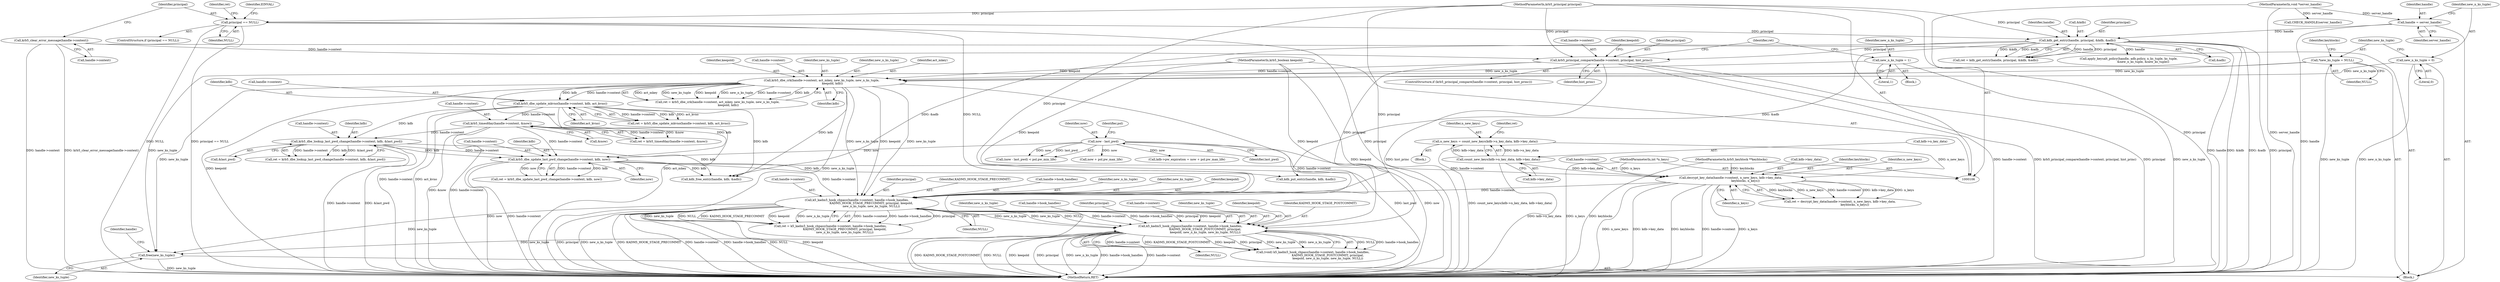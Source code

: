 digraph "0_krb5_af0ed4df4dfae762ab5fb605f5a0c8f59cb4f6ca@API" {
"1000431" [label="(Call,free(new_ks_tuple))"];
"1000387" [label="(Call,k5_kadm5_hook_chpass(handle->context, handle->hook_handles,\n                               KADM5_HOOK_STAGE_PRECOMMIT, principal, keepold,\n                               new_n_ks_tuple, new_ks_tuple, NULL))"];
"1000337" [label="(Call,krb5_dbe_update_last_pwd_change(handle->context, kdb, now))"];
"1000279" [label="(Call,krb5_dbe_lookup_last_pwd_change(handle->context, kdb, &last_pwd))"];
"1000244" [label="(Call,krb5_timeofday(handle->context, &now))"];
"1000228" [label="(Call,krb5_dbe_update_mkvno(handle->context, kdb, act_kvno))"];
"1000214" [label="(Call,krb5_dbe_crk(handle->context, act_mkey, new_ks_tuple, new_n_ks_tuple,\n                       keepold, kdb))"];
"1000187" [label="(Call,krb5_principal_compare(handle->context, principal, hist_princ))"];
"1000148" [label="(Call,krb5_clear_error_message(handle->context))"];
"1000161" [label="(Call,kdb_get_entry(handle, principal, &kdb, &adb))"];
"1000127" [label="(Call,handle = server_handle)"];
"1000107" [label="(MethodParameterIn,void *server_handle)"];
"1000153" [label="(Call,principal == NULL)"];
"1000108" [label="(MethodParameterIn,krb5_principal principal)"];
"1000137" [label="(Call,*new_ks_tuple = NULL)"];
"1000133" [label="(Call,new_n_ks_tuple = 0)"];
"1000198" [label="(Call,new_n_ks_tuple = 1)"];
"1000109" [label="(MethodParameterIn,krb5_boolean keepold)"];
"1000292" [label="(Call,now - last_pwd)"];
"1000365" [label="(Call,decrypt_key_data(handle->context, n_new_keys, kdb->key_data,\n                                keyblocks, n_keys))"];
"1000354" [label="(Call,n_new_keys = count_new_keys(kdb->n_key_data, kdb->key_data))"];
"1000356" [label="(Call,count_new_keys(kdb->n_key_data, kdb->key_data))"];
"1000112" [label="(MethodParameterIn,krb5_keyblock **keyblocks)"];
"1000113" [label="(MethodParameterIn,int *n_keys)"];
"1000414" [label="(Call,k5_kadm5_hook_chpass(handle->context, handle->hook_handles,\n                                KADM5_HOOK_STAGE_POSTCOMMIT, principal,\n                                keepold, new_n_ks_tuple, new_ks_tuple, NULL))"];
"1000432" [label="(Identifier,new_ks_tuple)"];
"1000422" [label="(Identifier,principal)"];
"1000433" [label="(Call,kdb_free_entry(handle, kdb, &adb))"];
"1000141" [label="(Identifier,keyblocks)"];
"1000365" [label="(Call,decrypt_key_data(handle->context, n_new_keys, kdb->key_data,\n                                keyblocks, n_keys))"];
"1000162" [label="(Identifier,handle)"];
"1000160" [label="(Identifier,ret)"];
"1000193" [label="(Block,)"];
"1000202" [label="(Identifier,ret)"];
"1000387" [label="(Call,k5_kadm5_hook_chpass(handle->context, handle->hook_handles,\n                               KADM5_HOOK_STAGE_PRECOMMIT, principal, keepold,\n                               new_n_ks_tuple, new_ks_tuple, NULL))"];
"1000129" [label="(Identifier,server_handle)"];
"1000277" [label="(Call,ret = krb5_dbe_lookup_last_pwd_change(handle->context, kdb, &last_pwd))"];
"1000353" [label="(Block,)"];
"1000233" [label="(Identifier,act_kvno)"];
"1000152" [label="(ControlStructure,if (principal == NULL))"];
"1000355" [label="(Identifier,n_new_keys)"];
"1000448" [label="(MethodReturn,RET)"];
"1000406" [label="(Call,kdb_put_entry(handle, kdb, &adb))"];
"1000212" [label="(Call,ret = krb5_dbe_crk(handle->context, act_mkey, new_ks_tuple, new_n_ks_tuple,\n                       keepold, kdb))"];
"1000218" [label="(Identifier,act_mkey)"];
"1000157" [label="(Identifier,EINVAL)"];
"1000296" [label="(Identifier,pol)"];
"1000356" [label="(Call,count_new_keys(kdb->n_key_data, kdb->key_data))"];
"1000139" [label="(Identifier,NULL)"];
"1000415" [label="(Call,handle->context)"];
"1000431" [label="(Call,free(new_ks_tuple))"];
"1000242" [label="(Call,ret = krb5_timeofday(handle->context, &now))"];
"1000159" [label="(Call,ret = kdb_get_entry(handle, principal, &kdb, &adb))"];
"1000335" [label="(Call,ret = krb5_dbe_update_last_pwd_change(handle->context, kdb, now))"];
"1000186" [label="(ControlStructure,if (krb5_principal_compare(handle->context, principal, hist_princ)))"];
"1000188" [label="(Call,handle->context)"];
"1000221" [label="(Identifier,keepold)"];
"1000187" [label="(Call,krb5_principal_compare(handle->context, principal, hist_princ))"];
"1000200" [label="(Literal,1)"];
"1000341" [label="(Identifier,kdb)"];
"1000338" [label="(Call,handle->context)"];
"1000138" [label="(Identifier,new_ks_tuple)"];
"1000354" [label="(Call,n_new_keys = count_new_keys(kdb->n_key_data, kdb->key_data))"];
"1000434" [label="(Identifier,handle)"];
"1000154" [label="(Identifier,principal)"];
"1000172" [label="(Call,apply_keysalt_policy(handle, adb.policy, n_ks_tuple, ks_tuple,\n                               &new_n_ks_tuple, &new_ks_tuple))"];
"1000215" [label="(Call,handle->context)"];
"1000244" [label="(Call,krb5_timeofday(handle->context, &now))"];
"1000248" [label="(Call,&now)"];
"1000137" [label="(Call,*new_ks_tuple = NULL)"];
"1000214" [label="(Call,krb5_dbe_crk(handle->context, act_mkey, new_ks_tuple, new_n_ks_tuple,\n                       keepold, kdb))"];
"1000146" [label="(Call,CHECK_HANDLE(server_handle))"];
"1000198" [label="(Call,new_n_ks_tuple = 1)"];
"1000414" [label="(Call,k5_kadm5_hook_chpass(handle->context, handle->hook_handles,\n                                KADM5_HOOK_STAGE_POSTCOMMIT, principal,\n                                keepold, new_n_ks_tuple, new_ks_tuple, NULL))"];
"1000127" [label="(Call,handle = server_handle)"];
"1000342" [label="(Identifier,now)"];
"1000292" [label="(Call,now - last_pwd)"];
"1000228" [label="(Call,krb5_dbe_update_mkvno(handle->context, kdb, act_kvno))"];
"1000284" [label="(Call,&last_pwd)"];
"1000161" [label="(Call,kdb_get_entry(handle, principal, &kdb, &adb))"];
"1000360" [label="(Call,kdb->key_data)"];
"1000166" [label="(Call,&adb)"];
"1000337" [label="(Call,krb5_dbe_update_last_pwd_change(handle->context, kdb, now))"];
"1000128" [label="(Identifier,handle)"];
"1000222" [label="(Identifier,kdb)"];
"1000113" [label="(MethodParameterIn,int *n_keys)"];
"1000134" [label="(Identifier,new_n_ks_tuple)"];
"1000357" [label="(Call,kdb->n_key_data)"];
"1000385" [label="(Call,ret = k5_kadm5_hook_chpass(handle->context, handle->hook_handles,\n                               KADM5_HOOK_STAGE_PRECOMMIT, principal, keepold,\n                               new_n_ks_tuple, new_ks_tuple, NULL))"];
"1000280" [label="(Call,handle->context)"];
"1000425" [label="(Identifier,new_ks_tuple)"];
"1000423" [label="(Identifier,keepold)"];
"1000399" [label="(Identifier,NULL)"];
"1000109" [label="(MethodParameterIn,krb5_boolean keepold)"];
"1000283" [label="(Identifier,kdb)"];
"1000421" [label="(Identifier,KADM5_HOOK_STAGE_POSTCOMMIT)"];
"1000153" [label="(Call,principal == NULL)"];
"1000394" [label="(Identifier,KADM5_HOOK_STAGE_PRECOMMIT)"];
"1000219" [label="(Identifier,new_ks_tuple)"];
"1000294" [label="(Identifier,last_pwd)"];
"1000164" [label="(Call,&kdb)"];
"1000370" [label="(Call,kdb->key_data)"];
"1000229" [label="(Call,handle->context)"];
"1000373" [label="(Identifier,keyblocks)"];
"1000364" [label="(Identifier,ret)"];
"1000412" [label="(Call,(void) k5_kadm5_hook_chpass(handle->context, handle->hook_handles,\n                                KADM5_HOOK_STAGE_POSTCOMMIT, principal,\n                                keepold, new_n_ks_tuple, new_ks_tuple, NULL))"];
"1000192" [label="(Identifier,hist_princ)"];
"1000195" [label="(Identifier,keepold)"];
"1000112" [label="(MethodParameterIn,krb5_keyblock **keyblocks)"];
"1000424" [label="(Identifier,new_n_ks_tuple)"];
"1000245" [label="(Call,handle->context)"];
"1000391" [label="(Call,handle->hook_handles)"];
"1000363" [label="(Call,ret = decrypt_key_data(handle->context, n_new_keys, kdb->key_data,\n                                keyblocks, n_keys))"];
"1000397" [label="(Identifier,new_n_ks_tuple)"];
"1000148" [label="(Call,krb5_clear_error_message(handle->context))"];
"1000398" [label="(Identifier,new_ks_tuple)"];
"1000279" [label="(Call,krb5_dbe_lookup_last_pwd_change(handle->context, kdb, &last_pwd))"];
"1000226" [label="(Call,ret = krb5_dbe_update_mkvno(handle->context, kdb, act_kvno))"];
"1000369" [label="(Identifier,n_new_keys)"];
"1000135" [label="(Literal,0)"];
"1000149" [label="(Call,handle->context)"];
"1000291" [label="(Call,(now - last_pwd) < pol.pw_min_life)"];
"1000317" [label="(Call,now + pol.pw_max_life)"];
"1000232" [label="(Identifier,kdb)"];
"1000396" [label="(Identifier,keepold)"];
"1000374" [label="(Identifier,n_keys)"];
"1000388" [label="(Call,handle->context)"];
"1000114" [label="(Block,)"];
"1000395" [label="(Identifier,principal)"];
"1000163" [label="(Identifier,principal)"];
"1000107" [label="(MethodParameterIn,void *server_handle)"];
"1000313" [label="(Call,kdb->pw_expiration = now + pol.pw_max_life)"];
"1000418" [label="(Call,handle->hook_handles)"];
"1000191" [label="(Identifier,principal)"];
"1000293" [label="(Identifier,now)"];
"1000155" [label="(Identifier,NULL)"];
"1000133" [label="(Call,new_n_ks_tuple = 0)"];
"1000426" [label="(Identifier,NULL)"];
"1000220" [label="(Identifier,new_n_ks_tuple)"];
"1000199" [label="(Identifier,new_n_ks_tuple)"];
"1000366" [label="(Call,handle->context)"];
"1000108" [label="(MethodParameterIn,krb5_principal principal)"];
"1000431" -> "1000114"  [label="AST: "];
"1000431" -> "1000432"  [label="CFG: "];
"1000432" -> "1000431"  [label="AST: "];
"1000434" -> "1000431"  [label="CFG: "];
"1000431" -> "1000448"  [label="DDG: new_ks_tuple"];
"1000387" -> "1000431"  [label="DDG: new_ks_tuple"];
"1000214" -> "1000431"  [label="DDG: new_ks_tuple"];
"1000414" -> "1000431"  [label="DDG: new_ks_tuple"];
"1000137" -> "1000431"  [label="DDG: new_ks_tuple"];
"1000387" -> "1000385"  [label="AST: "];
"1000387" -> "1000399"  [label="CFG: "];
"1000388" -> "1000387"  [label="AST: "];
"1000391" -> "1000387"  [label="AST: "];
"1000394" -> "1000387"  [label="AST: "];
"1000395" -> "1000387"  [label="AST: "];
"1000396" -> "1000387"  [label="AST: "];
"1000397" -> "1000387"  [label="AST: "];
"1000398" -> "1000387"  [label="AST: "];
"1000399" -> "1000387"  [label="AST: "];
"1000385" -> "1000387"  [label="CFG: "];
"1000387" -> "1000448"  [label="DDG: keepold"];
"1000387" -> "1000448"  [label="DDG: new_n_ks_tuple"];
"1000387" -> "1000448"  [label="DDG: KADM5_HOOK_STAGE_PRECOMMIT"];
"1000387" -> "1000448"  [label="DDG: handle->context"];
"1000387" -> "1000448"  [label="DDG: handle->hook_handles"];
"1000387" -> "1000448"  [label="DDG: NULL"];
"1000387" -> "1000448"  [label="DDG: principal"];
"1000387" -> "1000385"  [label="DDG: handle->context"];
"1000387" -> "1000385"  [label="DDG: handle->hook_handles"];
"1000387" -> "1000385"  [label="DDG: principal"];
"1000387" -> "1000385"  [label="DDG: new_ks_tuple"];
"1000387" -> "1000385"  [label="DDG: NULL"];
"1000387" -> "1000385"  [label="DDG: KADM5_HOOK_STAGE_PRECOMMIT"];
"1000387" -> "1000385"  [label="DDG: keepold"];
"1000387" -> "1000385"  [label="DDG: new_n_ks_tuple"];
"1000337" -> "1000387"  [label="DDG: handle->context"];
"1000365" -> "1000387"  [label="DDG: handle->context"];
"1000187" -> "1000387"  [label="DDG: principal"];
"1000108" -> "1000387"  [label="DDG: principal"];
"1000214" -> "1000387"  [label="DDG: keepold"];
"1000214" -> "1000387"  [label="DDG: new_n_ks_tuple"];
"1000214" -> "1000387"  [label="DDG: new_ks_tuple"];
"1000109" -> "1000387"  [label="DDG: keepold"];
"1000153" -> "1000387"  [label="DDG: NULL"];
"1000387" -> "1000414"  [label="DDG: handle->context"];
"1000387" -> "1000414"  [label="DDG: handle->hook_handles"];
"1000387" -> "1000414"  [label="DDG: principal"];
"1000387" -> "1000414"  [label="DDG: keepold"];
"1000387" -> "1000414"  [label="DDG: new_n_ks_tuple"];
"1000387" -> "1000414"  [label="DDG: new_ks_tuple"];
"1000387" -> "1000414"  [label="DDG: NULL"];
"1000337" -> "1000335"  [label="AST: "];
"1000337" -> "1000342"  [label="CFG: "];
"1000338" -> "1000337"  [label="AST: "];
"1000341" -> "1000337"  [label="AST: "];
"1000342" -> "1000337"  [label="AST: "];
"1000335" -> "1000337"  [label="CFG: "];
"1000337" -> "1000448"  [label="DDG: handle->context"];
"1000337" -> "1000448"  [label="DDG: now"];
"1000337" -> "1000335"  [label="DDG: handle->context"];
"1000337" -> "1000335"  [label="DDG: kdb"];
"1000337" -> "1000335"  [label="DDG: now"];
"1000279" -> "1000337"  [label="DDG: handle->context"];
"1000279" -> "1000337"  [label="DDG: kdb"];
"1000244" -> "1000337"  [label="DDG: handle->context"];
"1000228" -> "1000337"  [label="DDG: kdb"];
"1000292" -> "1000337"  [label="DDG: now"];
"1000337" -> "1000365"  [label="DDG: handle->context"];
"1000337" -> "1000406"  [label="DDG: kdb"];
"1000337" -> "1000433"  [label="DDG: kdb"];
"1000279" -> "1000277"  [label="AST: "];
"1000279" -> "1000284"  [label="CFG: "];
"1000280" -> "1000279"  [label="AST: "];
"1000283" -> "1000279"  [label="AST: "];
"1000284" -> "1000279"  [label="AST: "];
"1000277" -> "1000279"  [label="CFG: "];
"1000279" -> "1000448"  [label="DDG: &last_pwd"];
"1000279" -> "1000448"  [label="DDG: handle->context"];
"1000279" -> "1000277"  [label="DDG: handle->context"];
"1000279" -> "1000277"  [label="DDG: kdb"];
"1000279" -> "1000277"  [label="DDG: &last_pwd"];
"1000244" -> "1000279"  [label="DDG: handle->context"];
"1000228" -> "1000279"  [label="DDG: kdb"];
"1000279" -> "1000433"  [label="DDG: kdb"];
"1000244" -> "1000242"  [label="AST: "];
"1000244" -> "1000248"  [label="CFG: "];
"1000245" -> "1000244"  [label="AST: "];
"1000248" -> "1000244"  [label="AST: "];
"1000242" -> "1000244"  [label="CFG: "];
"1000244" -> "1000448"  [label="DDG: &now"];
"1000244" -> "1000448"  [label="DDG: handle->context"];
"1000244" -> "1000242"  [label="DDG: handle->context"];
"1000244" -> "1000242"  [label="DDG: &now"];
"1000228" -> "1000244"  [label="DDG: handle->context"];
"1000228" -> "1000226"  [label="AST: "];
"1000228" -> "1000233"  [label="CFG: "];
"1000229" -> "1000228"  [label="AST: "];
"1000232" -> "1000228"  [label="AST: "];
"1000233" -> "1000228"  [label="AST: "];
"1000226" -> "1000228"  [label="CFG: "];
"1000228" -> "1000448"  [label="DDG: act_kvno"];
"1000228" -> "1000448"  [label="DDG: handle->context"];
"1000228" -> "1000226"  [label="DDG: handle->context"];
"1000228" -> "1000226"  [label="DDG: kdb"];
"1000228" -> "1000226"  [label="DDG: act_kvno"];
"1000214" -> "1000228"  [label="DDG: handle->context"];
"1000214" -> "1000228"  [label="DDG: kdb"];
"1000228" -> "1000433"  [label="DDG: kdb"];
"1000214" -> "1000212"  [label="AST: "];
"1000214" -> "1000222"  [label="CFG: "];
"1000215" -> "1000214"  [label="AST: "];
"1000218" -> "1000214"  [label="AST: "];
"1000219" -> "1000214"  [label="AST: "];
"1000220" -> "1000214"  [label="AST: "];
"1000221" -> "1000214"  [label="AST: "];
"1000222" -> "1000214"  [label="AST: "];
"1000212" -> "1000214"  [label="CFG: "];
"1000214" -> "1000448"  [label="DDG: keepold"];
"1000214" -> "1000448"  [label="DDG: act_mkey"];
"1000214" -> "1000448"  [label="DDG: new_n_ks_tuple"];
"1000214" -> "1000448"  [label="DDG: handle->context"];
"1000214" -> "1000212"  [label="DDG: act_mkey"];
"1000214" -> "1000212"  [label="DDG: new_ks_tuple"];
"1000214" -> "1000212"  [label="DDG: keepold"];
"1000214" -> "1000212"  [label="DDG: new_n_ks_tuple"];
"1000214" -> "1000212"  [label="DDG: handle->context"];
"1000214" -> "1000212"  [label="DDG: kdb"];
"1000187" -> "1000214"  [label="DDG: handle->context"];
"1000137" -> "1000214"  [label="DDG: new_ks_tuple"];
"1000133" -> "1000214"  [label="DDG: new_n_ks_tuple"];
"1000198" -> "1000214"  [label="DDG: new_n_ks_tuple"];
"1000109" -> "1000214"  [label="DDG: keepold"];
"1000214" -> "1000433"  [label="DDG: kdb"];
"1000187" -> "1000186"  [label="AST: "];
"1000187" -> "1000192"  [label="CFG: "];
"1000188" -> "1000187"  [label="AST: "];
"1000191" -> "1000187"  [label="AST: "];
"1000192" -> "1000187"  [label="AST: "];
"1000195" -> "1000187"  [label="CFG: "];
"1000202" -> "1000187"  [label="CFG: "];
"1000187" -> "1000448"  [label="DDG: handle->context"];
"1000187" -> "1000448"  [label="DDG: krb5_principal_compare(handle->context, principal, hist_princ)"];
"1000187" -> "1000448"  [label="DDG: principal"];
"1000187" -> "1000448"  [label="DDG: hist_princ"];
"1000148" -> "1000187"  [label="DDG: handle->context"];
"1000161" -> "1000187"  [label="DDG: principal"];
"1000108" -> "1000187"  [label="DDG: principal"];
"1000148" -> "1000114"  [label="AST: "];
"1000148" -> "1000149"  [label="CFG: "];
"1000149" -> "1000148"  [label="AST: "];
"1000154" -> "1000148"  [label="CFG: "];
"1000148" -> "1000448"  [label="DDG: handle->context"];
"1000148" -> "1000448"  [label="DDG: krb5_clear_error_message(handle->context)"];
"1000161" -> "1000159"  [label="AST: "];
"1000161" -> "1000166"  [label="CFG: "];
"1000162" -> "1000161"  [label="AST: "];
"1000163" -> "1000161"  [label="AST: "];
"1000164" -> "1000161"  [label="AST: "];
"1000166" -> "1000161"  [label="AST: "];
"1000159" -> "1000161"  [label="CFG: "];
"1000161" -> "1000448"  [label="DDG: &kdb"];
"1000161" -> "1000448"  [label="DDG: &adb"];
"1000161" -> "1000448"  [label="DDG: principal"];
"1000161" -> "1000448"  [label="DDG: handle"];
"1000161" -> "1000159"  [label="DDG: handle"];
"1000161" -> "1000159"  [label="DDG: principal"];
"1000161" -> "1000159"  [label="DDG: &kdb"];
"1000161" -> "1000159"  [label="DDG: &adb"];
"1000127" -> "1000161"  [label="DDG: handle"];
"1000153" -> "1000161"  [label="DDG: principal"];
"1000108" -> "1000161"  [label="DDG: principal"];
"1000161" -> "1000172"  [label="DDG: handle"];
"1000161" -> "1000406"  [label="DDG: &adb"];
"1000161" -> "1000433"  [label="DDG: &adb"];
"1000127" -> "1000114"  [label="AST: "];
"1000127" -> "1000129"  [label="CFG: "];
"1000128" -> "1000127"  [label="AST: "];
"1000129" -> "1000127"  [label="AST: "];
"1000134" -> "1000127"  [label="CFG: "];
"1000127" -> "1000448"  [label="DDG: handle"];
"1000107" -> "1000127"  [label="DDG: server_handle"];
"1000107" -> "1000106"  [label="AST: "];
"1000107" -> "1000448"  [label="DDG: server_handle"];
"1000107" -> "1000146"  [label="DDG: server_handle"];
"1000153" -> "1000152"  [label="AST: "];
"1000153" -> "1000155"  [label="CFG: "];
"1000154" -> "1000153"  [label="AST: "];
"1000155" -> "1000153"  [label="AST: "];
"1000157" -> "1000153"  [label="CFG: "];
"1000160" -> "1000153"  [label="CFG: "];
"1000153" -> "1000448"  [label="DDG: NULL"];
"1000153" -> "1000448"  [label="DDG: principal == NULL"];
"1000153" -> "1000448"  [label="DDG: principal"];
"1000108" -> "1000153"  [label="DDG: principal"];
"1000108" -> "1000106"  [label="AST: "];
"1000108" -> "1000448"  [label="DDG: principal"];
"1000108" -> "1000414"  [label="DDG: principal"];
"1000137" -> "1000114"  [label="AST: "];
"1000137" -> "1000139"  [label="CFG: "];
"1000138" -> "1000137"  [label="AST: "];
"1000139" -> "1000137"  [label="AST: "];
"1000141" -> "1000137"  [label="CFG: "];
"1000137" -> "1000448"  [label="DDG: new_ks_tuple"];
"1000133" -> "1000114"  [label="AST: "];
"1000133" -> "1000135"  [label="CFG: "];
"1000134" -> "1000133"  [label="AST: "];
"1000135" -> "1000133"  [label="AST: "];
"1000138" -> "1000133"  [label="CFG: "];
"1000133" -> "1000448"  [label="DDG: new_n_ks_tuple"];
"1000198" -> "1000193"  [label="AST: "];
"1000198" -> "1000200"  [label="CFG: "];
"1000199" -> "1000198"  [label="AST: "];
"1000200" -> "1000198"  [label="AST: "];
"1000202" -> "1000198"  [label="CFG: "];
"1000198" -> "1000448"  [label="DDG: new_n_ks_tuple"];
"1000109" -> "1000106"  [label="AST: "];
"1000109" -> "1000448"  [label="DDG: keepold"];
"1000109" -> "1000414"  [label="DDG: keepold"];
"1000292" -> "1000291"  [label="AST: "];
"1000292" -> "1000294"  [label="CFG: "];
"1000293" -> "1000292"  [label="AST: "];
"1000294" -> "1000292"  [label="AST: "];
"1000296" -> "1000292"  [label="CFG: "];
"1000292" -> "1000448"  [label="DDG: last_pwd"];
"1000292" -> "1000448"  [label="DDG: now"];
"1000292" -> "1000291"  [label="DDG: now"];
"1000292" -> "1000291"  [label="DDG: last_pwd"];
"1000292" -> "1000313"  [label="DDG: now"];
"1000292" -> "1000317"  [label="DDG: now"];
"1000365" -> "1000363"  [label="AST: "];
"1000365" -> "1000374"  [label="CFG: "];
"1000366" -> "1000365"  [label="AST: "];
"1000369" -> "1000365"  [label="AST: "];
"1000370" -> "1000365"  [label="AST: "];
"1000373" -> "1000365"  [label="AST: "];
"1000374" -> "1000365"  [label="AST: "];
"1000363" -> "1000365"  [label="CFG: "];
"1000365" -> "1000448"  [label="DDG: n_new_keys"];
"1000365" -> "1000448"  [label="DDG: kdb->key_data"];
"1000365" -> "1000448"  [label="DDG: keyblocks"];
"1000365" -> "1000448"  [label="DDG: handle->context"];
"1000365" -> "1000448"  [label="DDG: n_keys"];
"1000365" -> "1000363"  [label="DDG: keyblocks"];
"1000365" -> "1000363"  [label="DDG: n_new_keys"];
"1000365" -> "1000363"  [label="DDG: handle->context"];
"1000365" -> "1000363"  [label="DDG: kdb->key_data"];
"1000365" -> "1000363"  [label="DDG: n_keys"];
"1000354" -> "1000365"  [label="DDG: n_new_keys"];
"1000356" -> "1000365"  [label="DDG: kdb->key_data"];
"1000112" -> "1000365"  [label="DDG: keyblocks"];
"1000113" -> "1000365"  [label="DDG: n_keys"];
"1000354" -> "1000353"  [label="AST: "];
"1000354" -> "1000356"  [label="CFG: "];
"1000355" -> "1000354"  [label="AST: "];
"1000356" -> "1000354"  [label="AST: "];
"1000364" -> "1000354"  [label="CFG: "];
"1000354" -> "1000448"  [label="DDG: count_new_keys(kdb->n_key_data, kdb->key_data)"];
"1000356" -> "1000354"  [label="DDG: kdb->n_key_data"];
"1000356" -> "1000354"  [label="DDG: kdb->key_data"];
"1000356" -> "1000360"  [label="CFG: "];
"1000357" -> "1000356"  [label="AST: "];
"1000360" -> "1000356"  [label="AST: "];
"1000356" -> "1000448"  [label="DDG: kdb->n_key_data"];
"1000112" -> "1000106"  [label="AST: "];
"1000112" -> "1000448"  [label="DDG: keyblocks"];
"1000113" -> "1000106"  [label="AST: "];
"1000113" -> "1000448"  [label="DDG: n_keys"];
"1000414" -> "1000412"  [label="AST: "];
"1000414" -> "1000426"  [label="CFG: "];
"1000415" -> "1000414"  [label="AST: "];
"1000418" -> "1000414"  [label="AST: "];
"1000421" -> "1000414"  [label="AST: "];
"1000422" -> "1000414"  [label="AST: "];
"1000423" -> "1000414"  [label="AST: "];
"1000424" -> "1000414"  [label="AST: "];
"1000425" -> "1000414"  [label="AST: "];
"1000426" -> "1000414"  [label="AST: "];
"1000412" -> "1000414"  [label="CFG: "];
"1000414" -> "1000448"  [label="DDG: NULL"];
"1000414" -> "1000448"  [label="DDG: keepold"];
"1000414" -> "1000448"  [label="DDG: principal"];
"1000414" -> "1000448"  [label="DDG: new_n_ks_tuple"];
"1000414" -> "1000448"  [label="DDG: handle->hook_handles"];
"1000414" -> "1000448"  [label="DDG: handle->context"];
"1000414" -> "1000448"  [label="DDG: KADM5_HOOK_STAGE_POSTCOMMIT"];
"1000414" -> "1000412"  [label="DDG: NULL"];
"1000414" -> "1000412"  [label="DDG: handle->hook_handles"];
"1000414" -> "1000412"  [label="DDG: handle->context"];
"1000414" -> "1000412"  [label="DDG: KADM5_HOOK_STAGE_POSTCOMMIT"];
"1000414" -> "1000412"  [label="DDG: keepold"];
"1000414" -> "1000412"  [label="DDG: principal"];
"1000414" -> "1000412"  [label="DDG: new_ks_tuple"];
"1000414" -> "1000412"  [label="DDG: new_n_ks_tuple"];
}
